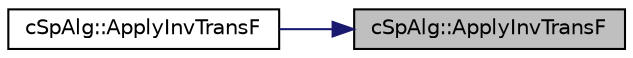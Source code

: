 digraph "cSpAlg::ApplyInvTransF"
{
 // LATEX_PDF_SIZE
  edge [fontname="Helvetica",fontsize="10",labelfontname="Helvetica",labelfontsize="10"];
  node [fontname="Helvetica",fontsize="10",shape=record];
  rankdir="RL";
  Node1 [label="cSpAlg::ApplyInvTransF",height=0.2,width=0.4,color="black", fillcolor="grey75", style="filled", fontcolor="black",tooltip=" "];
  Node1 -> Node2 [dir="back",color="midnightblue",fontsize="10",style="solid",fontname="Helvetica"];
  Node2 [label="cSpAlg::ApplyInvTransF",height=0.2,width=0.4,color="black", fillcolor="white", style="filled",URL="$classc_sp_alg.html#a0a18aa973f69f35ed8c8737dae718be8",tooltip=" "];
}
